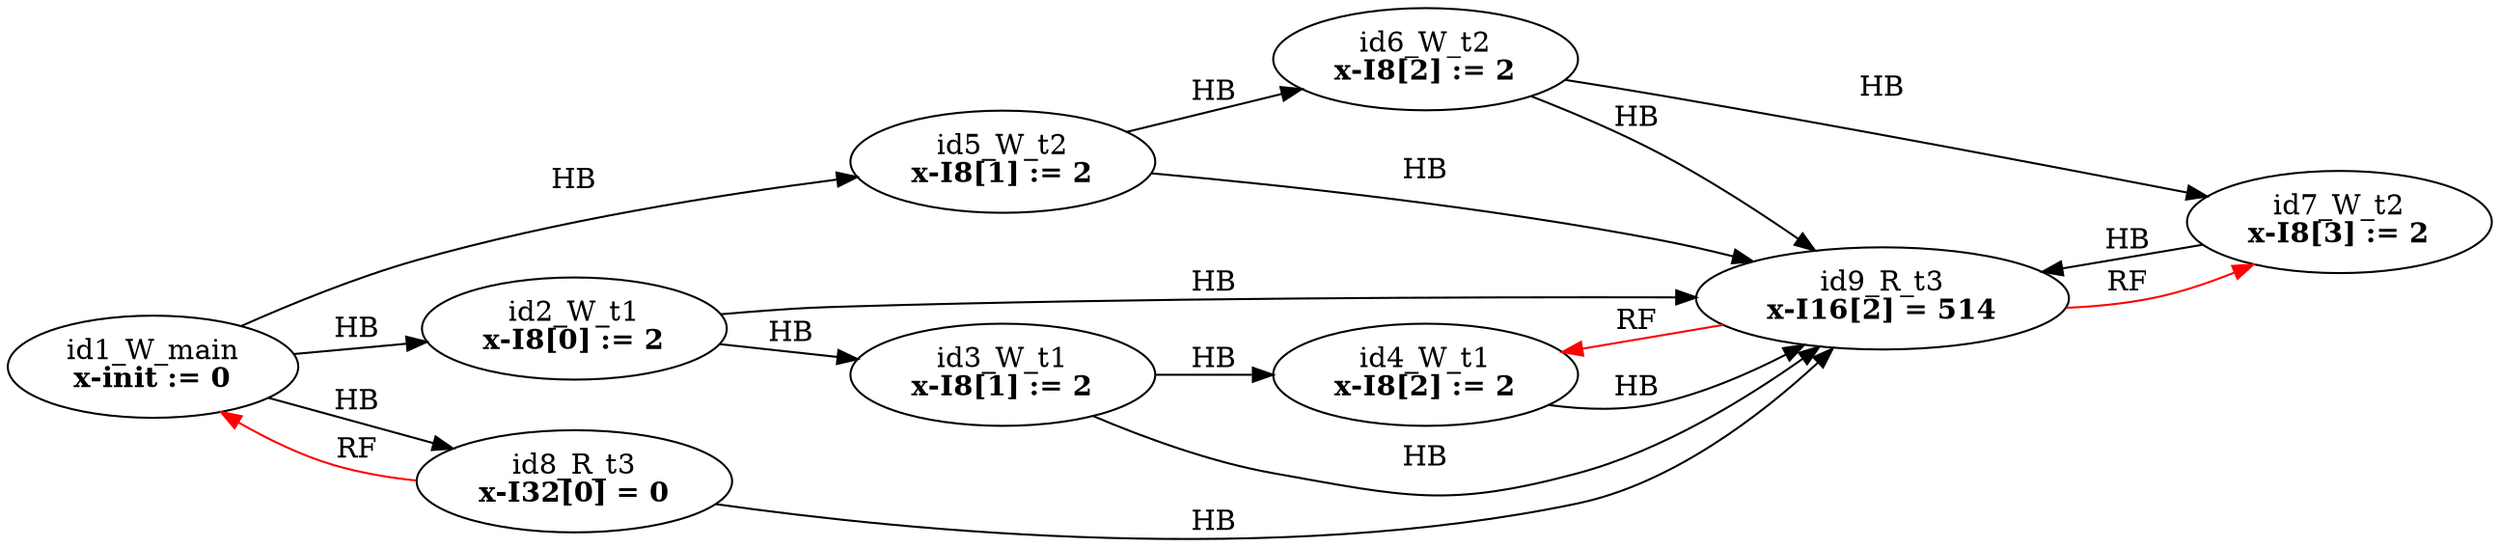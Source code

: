 digraph memory_model {
rankdir=LR;
splines=true; esep=0.5;
id2_W_t1 -> id3_W_t1 [label = "HB", color="black"];
id3_W_t1 -> id4_W_t1 [label = "HB", color="black"];
id5_W_t2 -> id6_W_t2 [label = "HB", color="black"];
id6_W_t2 -> id7_W_t2 [label = "HB", color="black"];
id8_R_t3 -> id9_R_t3 [label = "HB", color="black"];
id1_W_main -> id2_W_t1 [label = "HB", color="black"];
id1_W_main -> id5_W_t2 [label = "HB", color="black"];
id1_W_main -> id8_R_t3 [label = "HB", color="black"];
id2_W_t1 -> id9_R_t3 [label = "HB", color="black"];
id3_W_t1 -> id9_R_t3 [label = "HB", color="black"];
id4_W_t1 -> id9_R_t3 [label = "HB", color="black"];
id5_W_t2 -> id9_R_t3 [label = "HB", color="black"];
id6_W_t2 -> id9_R_t3 [label = "HB", color="black"];
id7_W_t2 -> id9_R_t3 [label = "HB", color="black"];
id8_R_t3 -> id1_W_main [label = "RF", color="red"];
id9_R_t3 -> id4_W_t1 [label = "RF", color="red"];
id9_R_t3 -> id7_W_t2 [label = "RF", color="red"];
id1_W_main [label=<id1_W_main<br/><B>x-init := 0</B>>, pos="5.0,6!"]
id2_W_t1 [label=<id2_W_t1<br/><B>x-I8[0] := 2</B>>, pos="0,4!"]
id3_W_t1 [label=<id3_W_t1<br/><B>x-I8[1] := 2</B>>, pos="0,2!"]
id4_W_t1 [label=<id4_W_t1<br/><B>x-I8[2] := 2</B>>, pos="0,0!"]
id5_W_t2 [label=<id5_W_t2<br/><B>x-I8[1] := 2</B>>, pos="5,4!"]
id6_W_t2 [label=<id6_W_t2<br/><B>x-I8[2] := 2</B>>, pos="5,2!"]
id7_W_t2 [label=<id7_W_t2<br/><B>x-I8[3] := 2</B>>, pos="5,0!"]
id8_R_t3 [label=<id8_R_t3<br/><B>x-I32[0] = 0</B>>, pos="10,4!"]
id9_R_t3 [label=<id9_R_t3<br/><B>x-I16[2] = 514</B>>, pos="10,2!"]
}